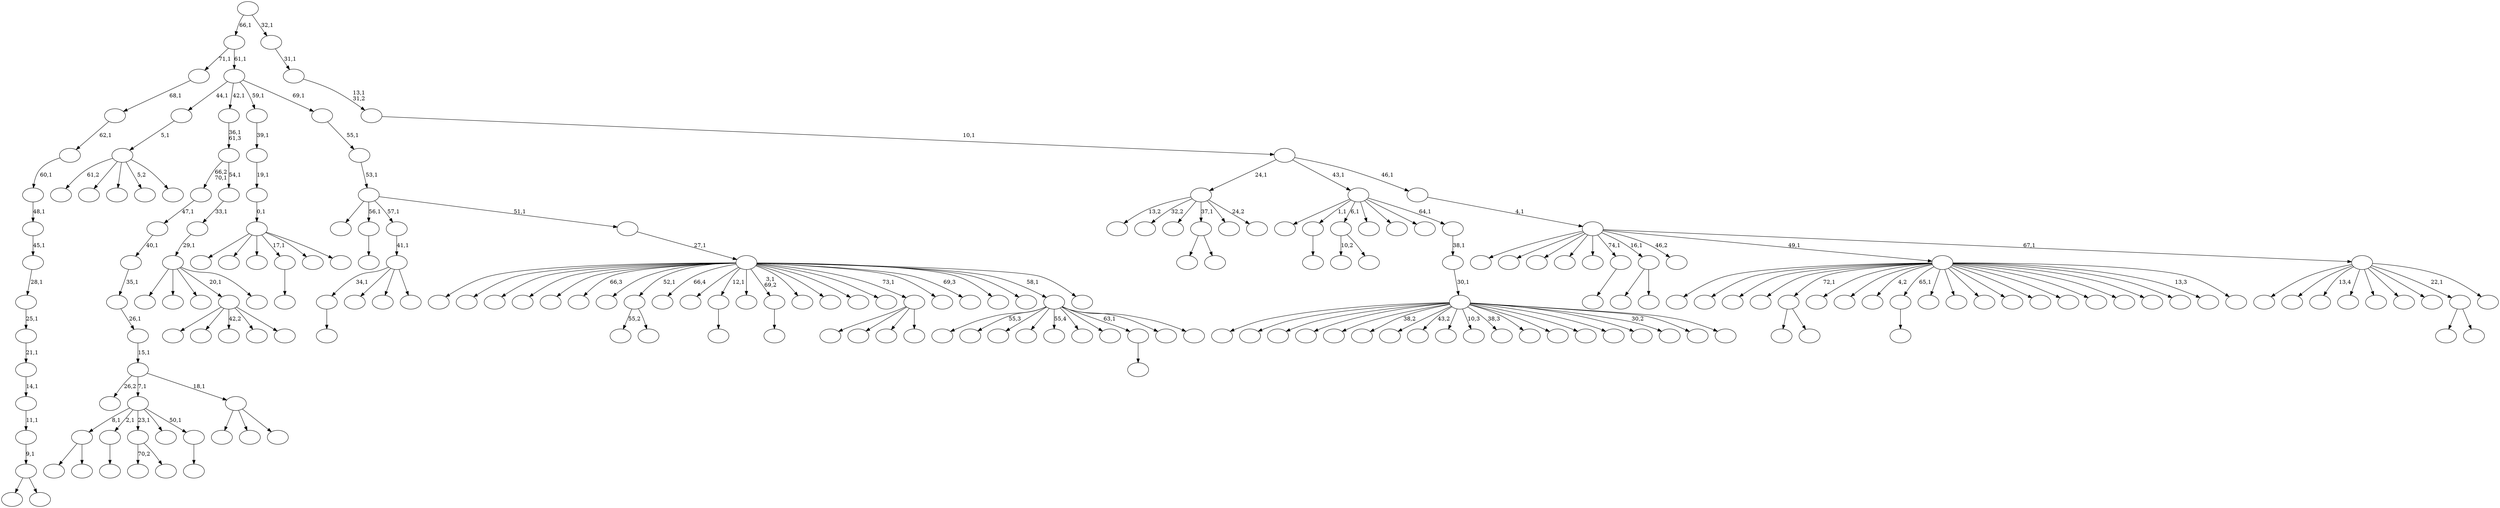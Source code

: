 digraph T {
	225 [label=""]
	224 [label=""]
	223 [label=""]
	222 [label=""]
	221 [label=""]
	220 [label=""]
	219 [label=""]
	218 [label=""]
	217 [label=""]
	216 [label=""]
	215 [label=""]
	214 [label=""]
	213 [label=""]
	212 [label=""]
	211 [label=""]
	210 [label=""]
	209 [label=""]
	208 [label=""]
	207 [label=""]
	206 [label=""]
	205 [label=""]
	204 [label=""]
	203 [label=""]
	202 [label=""]
	201 [label=""]
	200 [label=""]
	199 [label=""]
	198 [label=""]
	197 [label=""]
	196 [label=""]
	195 [label=""]
	194 [label=""]
	193 [label=""]
	192 [label=""]
	191 [label=""]
	190 [label=""]
	189 [label=""]
	188 [label=""]
	187 [label=""]
	186 [label=""]
	185 [label=""]
	184 [label=""]
	183 [label=""]
	182 [label=""]
	181 [label=""]
	180 [label=""]
	179 [label=""]
	178 [label=""]
	177 [label=""]
	176 [label=""]
	175 [label=""]
	174 [label=""]
	173 [label=""]
	172 [label=""]
	171 [label=""]
	170 [label=""]
	169 [label=""]
	168 [label=""]
	167 [label=""]
	166 [label=""]
	165 [label=""]
	164 [label=""]
	163 [label=""]
	162 [label=""]
	161 [label=""]
	160 [label=""]
	159 [label=""]
	158 [label=""]
	157 [label=""]
	156 [label=""]
	155 [label=""]
	154 [label=""]
	153 [label=""]
	152 [label=""]
	151 [label=""]
	150 [label=""]
	149 [label=""]
	148 [label=""]
	147 [label=""]
	146 [label=""]
	145 [label=""]
	144 [label=""]
	143 [label=""]
	142 [label=""]
	141 [label=""]
	140 [label=""]
	139 [label=""]
	138 [label=""]
	137 [label=""]
	136 [label=""]
	135 [label=""]
	134 [label=""]
	133 [label=""]
	132 [label=""]
	131 [label=""]
	130 [label=""]
	129 [label=""]
	128 [label=""]
	127 [label=""]
	126 [label=""]
	125 [label=""]
	124 [label=""]
	123 [label=""]
	122 [label=""]
	121 [label=""]
	120 [label=""]
	119 [label=""]
	118 [label=""]
	117 [label=""]
	116 [label=""]
	115 [label=""]
	114 [label=""]
	113 [label=""]
	112 [label=""]
	111 [label=""]
	110 [label=""]
	109 [label=""]
	108 [label=""]
	107 [label=""]
	106 [label=""]
	105 [label=""]
	104 [label=""]
	103 [label=""]
	102 [label=""]
	101 [label=""]
	100 [label=""]
	99 [label=""]
	98 [label=""]
	97 [label=""]
	96 [label=""]
	95 [label=""]
	94 [label=""]
	93 [label=""]
	92 [label=""]
	91 [label=""]
	90 [label=""]
	89 [label=""]
	88 [label=""]
	87 [label=""]
	86 [label=""]
	85 [label=""]
	84 [label=""]
	83 [label=""]
	82 [label=""]
	81 [label=""]
	80 [label=""]
	79 [label=""]
	78 [label=""]
	77 [label=""]
	76 [label=""]
	75 [label=""]
	74 [label=""]
	73 [label=""]
	72 [label=""]
	71 [label=""]
	70 [label=""]
	69 [label=""]
	68 [label=""]
	67 [label=""]
	66 [label=""]
	65 [label=""]
	64 [label=""]
	63 [label=""]
	62 [label=""]
	61 [label=""]
	60 [label=""]
	59 [label=""]
	58 [label=""]
	57 [label=""]
	56 [label=""]
	55 [label=""]
	54 [label=""]
	53 [label=""]
	52 [label=""]
	51 [label=""]
	50 [label=""]
	49 [label=""]
	48 [label=""]
	47 [label=""]
	46 [label=""]
	45 [label=""]
	44 [label=""]
	43 [label=""]
	42 [label=""]
	41 [label=""]
	40 [label=""]
	39 [label=""]
	38 [label=""]
	37 [label=""]
	36 [label=""]
	35 [label=""]
	34 [label=""]
	33 [label=""]
	32 [label=""]
	31 [label=""]
	30 [label=""]
	29 [label=""]
	28 [label=""]
	27 [label=""]
	26 [label=""]
	25 [label=""]
	24 [label=""]
	23 [label=""]
	22 [label=""]
	21 [label=""]
	20 [label=""]
	19 [label=""]
	18 [label=""]
	17 [label=""]
	16 [label=""]
	15 [label=""]
	14 [label=""]
	13 [label=""]
	12 [label=""]
	11 [label=""]
	10 [label=""]
	9 [label=""]
	8 [label=""]
	7 [label=""]
	6 [label=""]
	5 [label=""]
	4 [label=""]
	3 [label=""]
	2 [label=""]
	1 [label=""]
	0 [label=""]
	218 -> 222 [label=""]
	218 -> 219 [label=""]
	192 -> 195 [label=""]
	192 -> 193 [label=""]
	189 -> 190 [label=""]
	181 -> 182 [label=""]
	175 -> 176 [label=""]
	172 -> 188 [label="10,2"]
	172 -> 173 [label=""]
	168 -> 201 [label="70,2"]
	168 -> 169 [label=""]
	165 -> 166 [label=""]
	156 -> 157 [label=""]
	145 -> 178 [label="55,2"]
	145 -> 146 [label=""]
	134 -> 135 [label=""]
	133 -> 218 [label="8,1"]
	133 -> 181 [label="2,1"]
	133 -> 168 [label="23,1"]
	133 -> 155 [label=""]
	133 -> 134 [label="50,1"]
	124 -> 125 [label=""]
	121 -> 156 [label="34,1"]
	121 -> 152 [label=""]
	121 -> 136 [label=""]
	121 -> 122 [label=""]
	120 -> 121 [label="41,1"]
	114 -> 209 [label=""]
	114 -> 115 [label=""]
	113 -> 114 [label="9,1"]
	112 -> 113 [label="11,1"]
	111 -> 112 [label="14,1"]
	110 -> 111 [label="21,1"]
	109 -> 110 [label="25,1"]
	108 -> 109 [label="28,1"]
	107 -> 108 [label="45,1"]
	106 -> 107 [label="48,1"]
	105 -> 106 [label="60,1"]
	104 -> 105 [label="62,1"]
	103 -> 104 [label="68,1"]
	100 -> 101 [label=""]
	93 -> 94 [label=""]
	91 -> 203 [label="61,2"]
	91 -> 148 [label=""]
	91 -> 131 [label=""]
	91 -> 126 [label="5,2"]
	91 -> 92 [label=""]
	90 -> 91 [label="5,1"]
	88 -> 147 [label=""]
	88 -> 89 [label=""]
	78 -> 223 [label=""]
	78 -> 139 [label=""]
	78 -> 79 [label=""]
	77 -> 216 [label="26,2"]
	77 -> 133 [label="7,1"]
	77 -> 78 [label="18,1"]
	76 -> 77 [label="15,1"]
	75 -> 76 [label="26,1"]
	74 -> 75 [label="35,1"]
	73 -> 74 [label="40,1"]
	72 -> 73 [label="47,1"]
	70 -> 87 [label=""]
	70 -> 71 [label=""]
	64 -> 65 [label=""]
	60 -> 161 [label=""]
	60 -> 144 [label=""]
	60 -> 123 [label="42,2"]
	60 -> 83 [label=""]
	60 -> 61 [label=""]
	57 -> 199 [label=""]
	57 -> 198 [label=""]
	57 -> 187 [label=""]
	57 -> 58 [label=""]
	49 -> 204 [label=""]
	49 -> 149 [label=""]
	49 -> 69 [label=""]
	49 -> 60 [label="20,1"]
	49 -> 50 [label=""]
	48 -> 49 [label="29,1"]
	47 -> 48 [label="33,1"]
	46 -> 72 [label="66,2\n70,1"]
	46 -> 47 [label="54,1"]
	45 -> 46 [label="36,1\n61,3"]
	41 -> 42 [label=""]
	38 -> 63 [label=""]
	38 -> 39 [label=""]
	33 -> 220 [label=""]
	33 -> 213 [label=""]
	33 -> 211 [label=""]
	33 -> 196 [label=""]
	33 -> 192 [label="72,1"]
	33 -> 184 [label=""]
	33 -> 170 [label=""]
	33 -> 167 [label="4,2"]
	33 -> 165 [label="65,1"]
	33 -> 164 [label=""]
	33 -> 163 [label=""]
	33 -> 162 [label=""]
	33 -> 150 [label=""]
	33 -> 143 [label=""]
	33 -> 137 [label=""]
	33 -> 86 [label=""]
	33 -> 85 [label=""]
	33 -> 66 [label=""]
	33 -> 54 [label=""]
	33 -> 51 [label="13,3"]
	33 -> 34 [label=""]
	30 -> 202 [label="13,2"]
	30 -> 185 [label="32,2"]
	30 -> 141 [label=""]
	30 -> 88 [label="37,1"]
	30 -> 52 [label=""]
	30 -> 31 [label="24,2"]
	28 -> 206 [label=""]
	28 -> 159 [label="55,3"]
	28 -> 142 [label=""]
	28 -> 140 [label=""]
	28 -> 118 [label="55,4"]
	28 -> 99 [label=""]
	28 -> 44 [label=""]
	28 -> 41 [label="63,1"]
	28 -> 40 [label=""]
	28 -> 29 [label=""]
	26 -> 200 [label=""]
	26 -> 132 [label=""]
	26 -> 116 [label=""]
	26 -> 93 [label="17,1"]
	26 -> 32 [label=""]
	26 -> 27 [label=""]
	25 -> 26 [label="0,1"]
	24 -> 25 [label="19,1"]
	23 -> 24 [label="39,1"]
	21 -> 224 [label=""]
	21 -> 214 [label=""]
	21 -> 208 [label=""]
	21 -> 205 [label=""]
	21 -> 194 [label=""]
	21 -> 191 [label="66,3"]
	21 -> 179 [label=""]
	21 -> 145 [label="52,1"]
	21 -> 138 [label="66,4"]
	21 -> 128 [label=""]
	21 -> 124 [label="12,1"]
	21 -> 117 [label=""]
	21 -> 100 [label="3,1\n69,2"]
	21 -> 84 [label=""]
	21 -> 80 [label=""]
	21 -> 62 [label=""]
	21 -> 59 [label=""]
	21 -> 57 [label="73,1"]
	21 -> 56 [label=""]
	21 -> 53 [label="69,3"]
	21 -> 43 [label=""]
	21 -> 35 [label=""]
	21 -> 28 [label="58,1"]
	21 -> 22 [label=""]
	20 -> 21 [label="27,1"]
	19 -> 197 [label=""]
	19 -> 189 [label="56,1"]
	19 -> 120 [label="57,1"]
	19 -> 20 [label="51,1"]
	18 -> 19 [label="53,1"]
	17 -> 18 [label="55,1"]
	16 -> 90 [label="44,1"]
	16 -> 45 [label="42,1"]
	16 -> 23 [label="59,1"]
	16 -> 17 [label="69,1"]
	15 -> 103 [label="71,1"]
	15 -> 16 [label="61,1"]
	12 -> 221 [label=""]
	12 -> 217 [label=""]
	12 -> 212 [label=""]
	12 -> 210 [label=""]
	12 -> 183 [label=""]
	12 -> 174 [label="38,2"]
	12 -> 171 [label=""]
	12 -> 151 [label="43,2"]
	12 -> 119 [label=""]
	12 -> 98 [label="10,3"]
	12 -> 97 [label="38,3"]
	12 -> 96 [label=""]
	12 -> 82 [label=""]
	12 -> 81 [label=""]
	12 -> 68 [label=""]
	12 -> 67 [label=""]
	12 -> 55 [label="30,2"]
	12 -> 14 [label=""]
	12 -> 13 [label=""]
	11 -> 12 [label="30,1"]
	10 -> 11 [label="38,1"]
	9 -> 215 [label=""]
	9 -> 175 [label="1,1"]
	9 -> 172 [label="6,1"]
	9 -> 160 [label=""]
	9 -> 95 [label=""]
	9 -> 37 [label=""]
	9 -> 10 [label="64,1"]
	7 -> 225 [label=""]
	7 -> 186 [label=""]
	7 -> 177 [label="13,4"]
	7 -> 158 [label=""]
	7 -> 154 [label=""]
	7 -> 130 [label=""]
	7 -> 127 [label=""]
	7 -> 70 [label="22,1"]
	7 -> 8 [label=""]
	6 -> 207 [label=""]
	6 -> 180 [label=""]
	6 -> 153 [label=""]
	6 -> 129 [label=""]
	6 -> 102 [label=""]
	6 -> 64 [label="74,1"]
	6 -> 38 [label="16,1"]
	6 -> 36 [label="46,2"]
	6 -> 33 [label="49,1"]
	6 -> 7 [label="67,1"]
	5 -> 6 [label="4,1"]
	4 -> 30 [label="24,1"]
	4 -> 9 [label="43,1"]
	4 -> 5 [label="46,1"]
	3 -> 4 [label="10,1"]
	2 -> 3 [label="13,1\n31,2"]
	1 -> 2 [label="31,1"]
	0 -> 15 [label="66,1"]
	0 -> 1 [label="32,1"]
}
